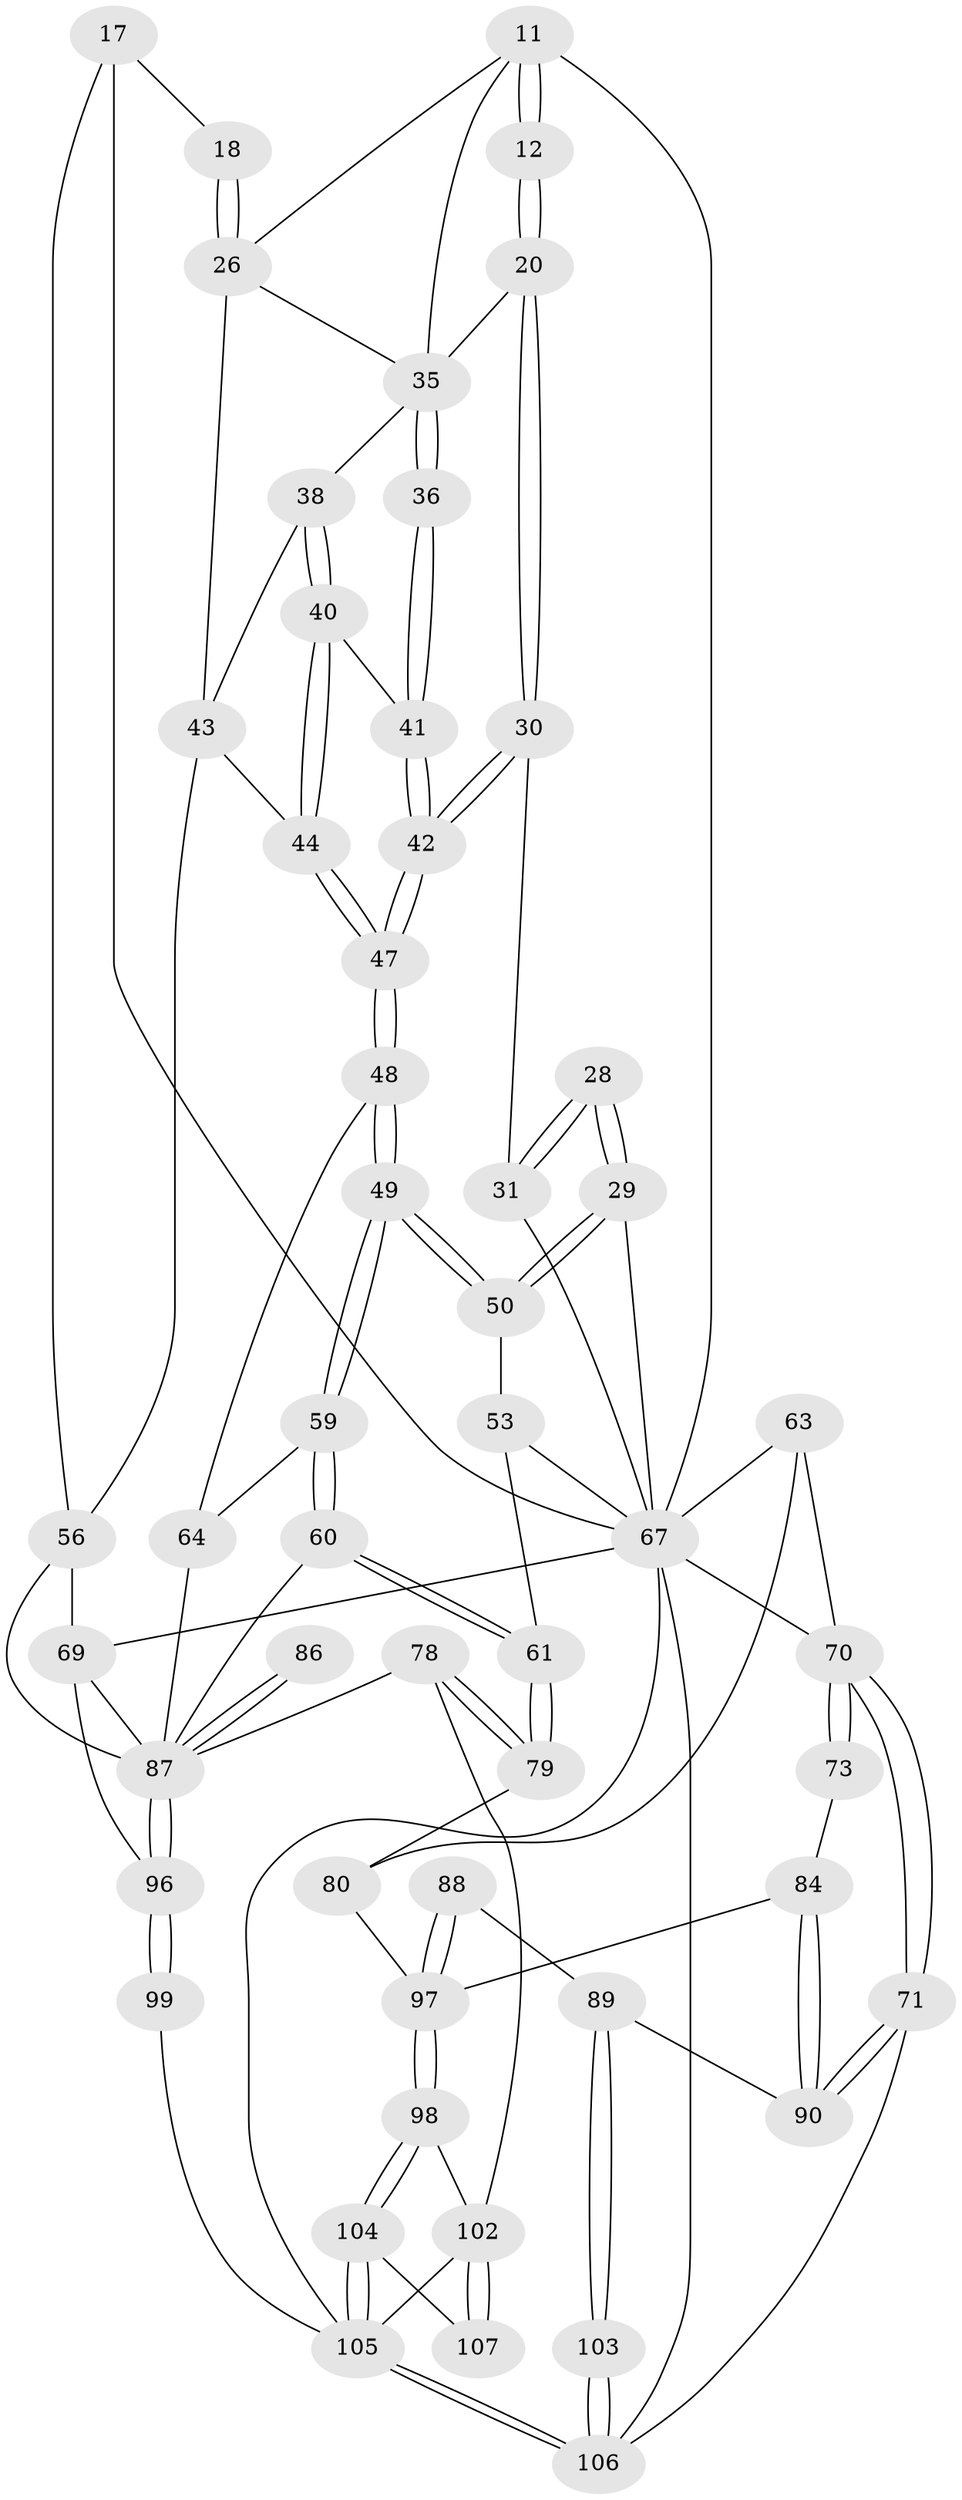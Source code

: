 // original degree distribution, {3: 0.018691588785046728, 4: 0.24299065420560748, 5: 0.5233644859813084, 6: 0.21495327102803738}
// Generated by graph-tools (version 1.1) at 2025/04/03/04/25 22:04:43]
// undirected, 53 vertices, 124 edges
graph export_dot {
graph [start="1"]
  node [color=gray90,style=filled];
  11 [pos="+0.6332491053381634+0.05310259581637948",super="+2+3+1+8"];
  12 [pos="+0.5291984718436971+0.08010130207653078"];
  17 [pos="+0.8650731752174271+0.10247660675209765"];
  18 [pos="+0.8298767999305707+0.10612858820944669"];
  20 [pos="+0.5430189053071222+0.12526450906989214"];
  26 [pos="+0.7914091136723805+0.12492488322664878",super="+14+13"];
  28 [pos="+0.335396478601833+0.22051371527610578"];
  29 [pos="+0.33252568493080936+0.22290510046148576"];
  30 [pos="+0.5403361052642933+0.17638764827531883"];
  31 [pos="+0.46929492868787426+0.16212965937325766",super="+27"];
  35 [pos="+0.704413090073482+0.10914765231579678",super="+15+16+19"];
  36 [pos="+0.6538413691953133+0.15881089959537273"];
  38 [pos="+0.7278473434586922+0.15366414575125822"];
  40 [pos="+0.6871231386914032+0.2071092869320744"];
  41 [pos="+0.6526324955545294+0.17154529895295453"];
  42 [pos="+0.5495273079553323+0.20940861532814622"];
  43 [pos="+0.7160247650422881+0.26131988586380783",super="+37"];
  44 [pos="+0.7068468473191784+0.2558939194317582"];
  47 [pos="+0.5335627814563924+0.2884382166102976"];
  48 [pos="+0.5310507151989715+0.29202835495457513"];
  49 [pos="+0.5273211698227607+0.2965728160010522"];
  50 [pos="+0.3773805766540836+0.27216478636746905"];
  53 [pos="+0.37549203713912277+0.28194272339459264"];
  56 [pos="+0.9436567028087+0.4281312622398997",super="+45+33+46"];
  59 [pos="+0.5541083690948196+0.4144205326046018"];
  60 [pos="+0.5038169491898805+0.48734685789209087"];
  61 [pos="+0.45480495492430817+0.5110529880224781"];
  63 [pos="+0.1729646401450755+0.5190875484951446",super="+23+62"];
  64 [pos="+0.567458867354645+0.4160215780517939",super="+52"];
  67 [pos="+1+1",super="+54"];
  69 [pos="+1+0.49421803938599185",super="+55+68+39"];
  70 [pos="+0+0.6117524199735904",super="+25+24+66"];
  71 [pos="+0+0.823130626383563"];
  73 [pos="+0.007738799441535948+0.6091205795902075"];
  78 [pos="+0.4599054928710269+0.7238937789664049"];
  79 [pos="+0.3602649438358428+0.5799570311894083"];
  80 [pos="+0.32513858425014786+0.5731398956255721"];
  84 [pos="+0.008632542700520074+0.6099775247787137"];
  86 [pos="+0.745490983722182+0.6242112431430622"];
  87 [pos="+0.662572892041362+0.7523236701401019",super="+77+74+85"];
  88 [pos="+0.13345676009488194+0.8096815378691344"];
  89 [pos="+0.1270611832442362+0.8104979066619187"];
  90 [pos="+0.06846750648375652+0.7926436994125562"];
  96 [pos="+0.6743250581279749+0.7839602965759495",super="+92"];
  97 [pos="+0.15154646672329375+0.8113663070429697",super="+82+83"];
  98 [pos="+0.21189482988533387+0.8858014784235949",super="+95"];
  99 [pos="+0.6812605347326341+0.9261454586680801"];
  102 [pos="+0.5570038654254093+1",super="+93+94"];
  103 [pos="+0.056008359781010465+0.8812374699818907"];
  104 [pos="+0.2104764612432395+1"];
  105 [pos="+0.15682536085168997+1",super="+101+100"];
  106 [pos="+0.1331324660059897+1",super="+72"];
  107 [pos="+0.38499469087384597+0.9103085685904125"];
  11 -- 12 [weight=2];
  11 -- 12;
  11 -- 26;
  11 -- 67 [weight=2];
  11 -- 35;
  12 -- 20;
  12 -- 20;
  17 -- 18;
  17 -- 67;
  17 -- 56;
  18 -- 26 [weight=2];
  18 -- 26;
  20 -- 30;
  20 -- 30;
  20 -- 35;
  26 -- 35;
  26 -- 43;
  28 -- 29;
  28 -- 29;
  28 -- 31 [weight=2];
  28 -- 31;
  29 -- 50;
  29 -- 50;
  29 -- 67;
  30 -- 31;
  30 -- 42;
  30 -- 42;
  31 -- 67;
  35 -- 36 [weight=2];
  35 -- 36;
  35 -- 38;
  36 -- 41;
  36 -- 41;
  38 -- 40;
  38 -- 40;
  38 -- 43;
  40 -- 41;
  40 -- 44;
  40 -- 44;
  41 -- 42;
  41 -- 42;
  42 -- 47;
  42 -- 47;
  43 -- 44;
  43 -- 56 [weight=2];
  44 -- 47;
  44 -- 47;
  47 -- 48;
  47 -- 48;
  48 -- 49;
  48 -- 49;
  48 -- 64;
  49 -- 50;
  49 -- 50;
  49 -- 59;
  49 -- 59;
  50 -- 53;
  53 -- 61;
  53 -- 67;
  56 -- 69 [weight=2];
  56 -- 87 [weight=2];
  59 -- 60;
  59 -- 60;
  59 -- 64;
  60 -- 61;
  60 -- 61;
  60 -- 87;
  61 -- 79;
  61 -- 79;
  63 -- 70 [weight=2];
  63 -- 67 [weight=2];
  63 -- 80;
  64 -- 87 [weight=2];
  67 -- 106 [weight=2];
  67 -- 70;
  67 -- 69 [weight=2];
  67 -- 105;
  69 -- 96;
  69 -- 87;
  70 -- 71;
  70 -- 71;
  70 -- 73 [weight=2];
  70 -- 73;
  71 -- 90;
  71 -- 90;
  71 -- 106;
  73 -- 84;
  78 -- 79;
  78 -- 79;
  78 -- 87;
  78 -- 102;
  79 -- 80;
  80 -- 97;
  84 -- 90;
  84 -- 90;
  84 -- 97;
  86 -- 87 [weight=3];
  86 -- 87;
  87 -- 96 [weight=2];
  87 -- 96;
  88 -- 89;
  88 -- 97 [weight=2];
  88 -- 97;
  89 -- 90;
  89 -- 103;
  89 -- 103;
  96 -- 99 [weight=2];
  96 -- 99;
  97 -- 98 [weight=2];
  97 -- 98;
  98 -- 104;
  98 -- 104;
  98 -- 102;
  99 -- 105;
  102 -- 107 [weight=2];
  102 -- 107;
  102 -- 105;
  103 -- 106 [weight=2];
  103 -- 106;
  104 -- 105;
  104 -- 105;
  104 -- 107;
  105 -- 106;
  105 -- 106;
}

